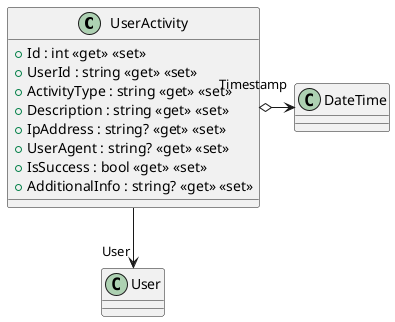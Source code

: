 @startuml
class UserActivity {
    + Id : int <<get>> <<set>>
    + UserId : string <<get>> <<set>>
    + ActivityType : string <<get>> <<set>>
    + Description : string <<get>> <<set>>
    + IpAddress : string? <<get>> <<set>>
    + UserAgent : string? <<get>> <<set>>
    + IsSuccess : bool <<get>> <<set>>
    + AdditionalInfo : string? <<get>> <<set>>
}
UserActivity --> "User" User
UserActivity o-> "Timestamp" DateTime
@enduml
